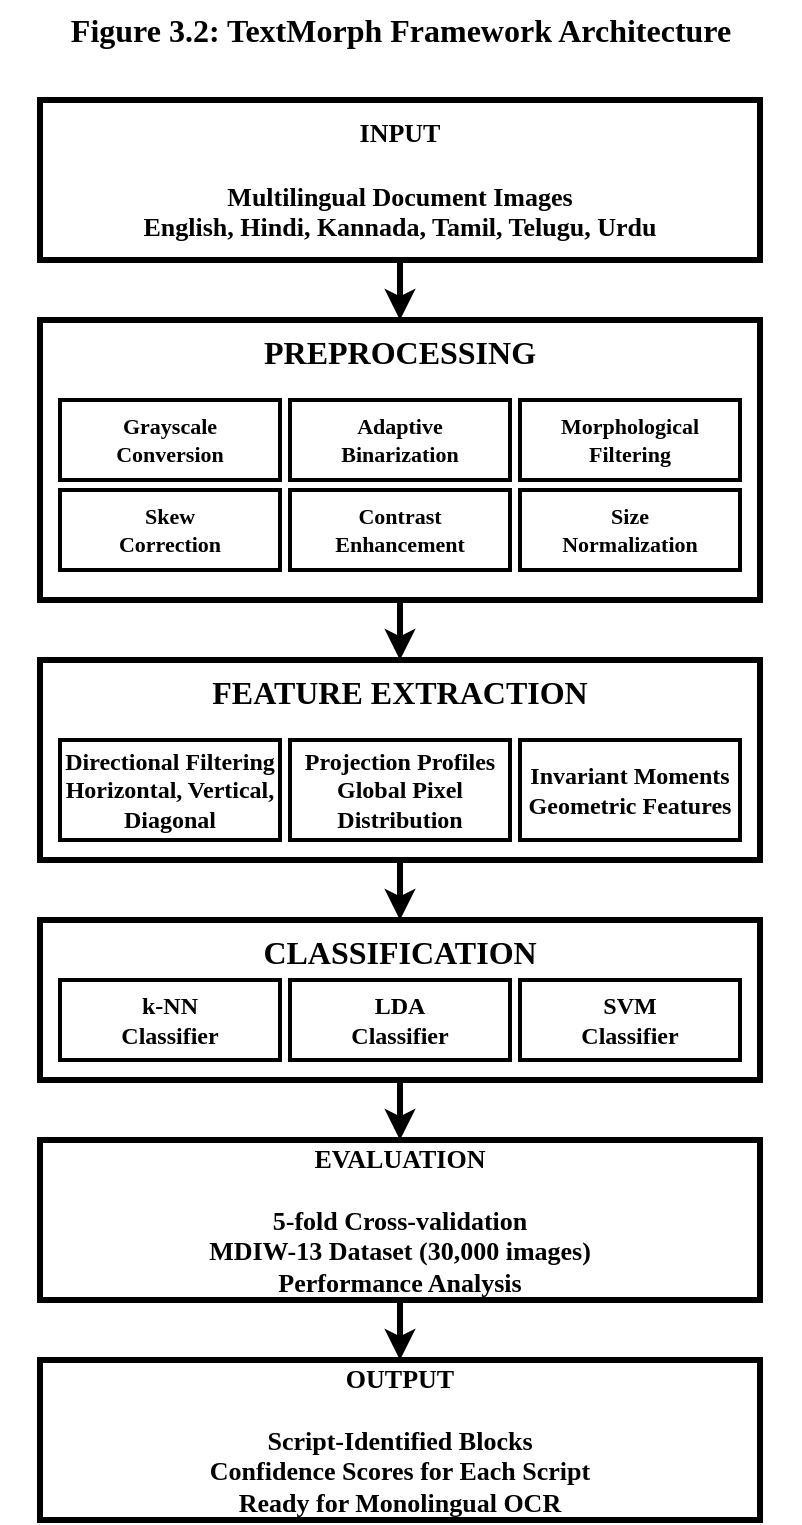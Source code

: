 <mxfile version="28.2.0">
  <diagram name="TextMorph Framework" id="DBjmkEj_RrsqM9E_BH78">
    <mxGraphModel dx="994" dy="592" grid="1" gridSize="10" guides="1" tooltips="1" connect="1" arrows="1" fold="1" page="1" pageScale="1" pageWidth="850" pageHeight="1100" math="0" shadow="0">
      <root>
        <mxCell id="0" />
        <mxCell id="1" parent="0" />
        <mxCell id="Mm_r0fCbizPOe2umCchu-1" value="Figure 3.2: TextMorph Framework Architecture" style="text;html=1;align=center;verticalAlign=middle;resizable=0;points=[];autosize=1;strokeColor=none;fillColor=none;fontSize=16;fontStyle=1;fontFamily=Times New Roman;" vertex="1" parent="1">
          <mxGeometry x="180" y="20" width="400" height="30" as="geometry" />
        </mxCell>
        <mxCell id="Mm_r0fCbizPOe2umCchu-2" value="&lt;b&gt;INPUT&lt;/b&gt;&lt;br&gt;&lt;br&gt;Multilingual Document Images&lt;br&gt;English, Hindi, Kannada, Tamil, Telugu, Urdu" style="rounded=0;whiteSpace=wrap;html=1;strokeWidth=3;fontFamily=Times New Roman;fontSize=13;fontStyle=1;verticalAlign=middle;" vertex="1" parent="1">
          <mxGeometry x="200" y="70" width="360" height="80" as="geometry" />
        </mxCell>
        <mxCell id="Mm_r0fCbizPOe2umCchu-3" value="" style="endArrow=classic;html=1;strokeWidth=3;fontSize=30;exitX=0.5;exitY=1;exitDx=0;exitDy=0;entryX=0.5;entryY=0;entryDx=0;entryDy=0;" edge="1" parent="1" source="Mm_r0fCbizPOe2umCchu-2" target="Mm_r0fCbizPOe2umCchu-4">
          <mxGeometry width="50" height="50" relative="1" as="geometry">
            <mxPoint x="380" y="150" as="sourcePoint" />
            <mxPoint x="380" y="180" as="targetPoint" />
          </mxGeometry>
        </mxCell>
        <mxCell id="Mm_r0fCbizPOe2umCchu-4" value="&lt;b&gt;PREPROCESSING&lt;/b&gt;" style="rounded=0;whiteSpace=wrap;html=1;strokeWidth=3;fontFamily=Times New Roman;fontSize=16;fontStyle=1;verticalAlign=top;" vertex="1" parent="1">
          <mxGeometry x="200" y="180" width="360" height="140" as="geometry" />
        </mxCell>
        <mxCell id="Mm_r0fCbizPOe2umCchu-5" value="Grayscale&lt;br&gt;Conversion" style="rounded=0;whiteSpace=wrap;html=1;strokeWidth=2;fontFamily=Times New Roman;fontSize=11;fontStyle=1;" vertex="1" parent="1">
          <mxGeometry x="210" y="220" width="110" height="40" as="geometry" />
        </mxCell>
        <mxCell id="Mm_r0fCbizPOe2umCchu-6" value="Adaptive&lt;br&gt;Binarization" style="rounded=0;whiteSpace=wrap;html=1;strokeWidth=2;fontFamily=Times New Roman;fontSize=11;fontStyle=1;" vertex="1" parent="1">
          <mxGeometry x="325" y="220" width="110" height="40" as="geometry" />
        </mxCell>
        <mxCell id="Mm_r0fCbizPOe2umCchu-7" value="Morphological&lt;br&gt;Filtering" style="rounded=0;whiteSpace=wrap;html=1;strokeWidth=2;fontFamily=Times New Roman;fontSize=11;fontStyle=1;" vertex="1" parent="1">
          <mxGeometry x="440" y="220" width="110" height="40" as="geometry" />
        </mxCell>
        <mxCell id="Mm_r0fCbizPOe2umCchu-8" value="Skew&lt;br&gt;Correction" style="rounded=0;whiteSpace=wrap;html=1;strokeWidth=2;fontFamily=Times New Roman;fontSize=11;fontStyle=1;" vertex="1" parent="1">
          <mxGeometry x="210" y="265" width="110" height="40" as="geometry" />
        </mxCell>
        <mxCell id="Mm_r0fCbizPOe2umCchu-9" value="Contrast&lt;br&gt;Enhancement" style="rounded=0;whiteSpace=wrap;html=1;strokeWidth=2;fontFamily=Times New Roman;fontSize=11;fontStyle=1;" vertex="1" parent="1">
          <mxGeometry x="325" y="265" width="110" height="40" as="geometry" />
        </mxCell>
        <mxCell id="Mm_r0fCbizPOe2umCchu-10" value="Size&lt;br&gt;Normalization" style="rounded=0;whiteSpace=wrap;html=1;strokeWidth=2;fontFamily=Times New Roman;fontSize=11;fontStyle=1;" vertex="1" parent="1">
          <mxGeometry x="440" y="265" width="110" height="40" as="geometry" />
        </mxCell>
        <mxCell id="Mm_r0fCbizPOe2umCchu-11" value="" style="endArrow=classic;html=1;strokeWidth=3;fontSize=30;exitX=0.5;exitY=1;exitDx=0;exitDy=0;entryX=0.5;entryY=0;entryDx=0;entryDy=0;" edge="1" parent="1" source="Mm_r0fCbizPOe2umCchu-4" target="Mm_r0fCbizPOe2umCchu-12">
          <mxGeometry width="50" height="50" relative="1" as="geometry" />
        </mxCell>
        <mxCell id="Mm_r0fCbizPOe2umCchu-12" value="&lt;b&gt;FEATURE EXTRACTION&lt;/b&gt;" style="rounded=0;whiteSpace=wrap;html=1;strokeWidth=3;fontFamily=Times New Roman;fontSize=16;fontStyle=1;verticalAlign=top;" vertex="1" parent="1">
          <mxGeometry x="200" y="350" width="360" height="100" as="geometry" />
        </mxCell>
        <mxCell id="Mm_r0fCbizPOe2umCchu-13" value="Directional Filtering&lt;br&gt;Horizontal, Vertical, Diagonal" style="rounded=0;whiteSpace=wrap;html=1;strokeWidth=2;fontFamily=Times New Roman;fontSize=12;fontStyle=1;" vertex="1" parent="1">
          <mxGeometry x="210" y="390" width="110" height="50" as="geometry" />
        </mxCell>
        <mxCell id="Mm_r0fCbizPOe2umCchu-14" value="Projection Profiles&lt;br&gt;Global Pixel Distribution" style="rounded=0;whiteSpace=wrap;html=1;strokeWidth=2;fontFamily=Times New Roman;fontSize=12;fontStyle=1;" vertex="1" parent="1">
          <mxGeometry x="325" y="390" width="110" height="50" as="geometry" />
        </mxCell>
        <mxCell id="Mm_r0fCbizPOe2umCchu-15" value="Invariant Moments&lt;br&gt;Geometric Features" style="rounded=0;whiteSpace=wrap;html=1;strokeWidth=2;fontFamily=Times New Roman;fontSize=12;fontStyle=1;" vertex="1" parent="1">
          <mxGeometry x="440" y="390" width="110" height="50" as="geometry" />
        </mxCell>
        <mxCell id="Mm_r0fCbizPOe2umCchu-16" value="" style="endArrow=classic;html=1;strokeWidth=3;fontSize=30;exitX=0.5;exitY=1;exitDx=0;exitDy=0;entryX=0.5;entryY=0;entryDx=0;entryDy=0;" edge="1" parent="1" source="Mm_r0fCbizPOe2umCchu-12" target="Mm_r0fCbizPOe2umCchu-17">
          <mxGeometry width="50" height="50" relative="1" as="geometry" />
        </mxCell>
        <mxCell id="Mm_r0fCbizPOe2umCchu-17" value="&lt;b&gt;CLASSIFICATION&lt;/b&gt;" style="rounded=0;whiteSpace=wrap;html=1;strokeWidth=3;fontFamily=Times New Roman;fontSize=16;fontStyle=1;verticalAlign=top;" vertex="1" parent="1">
          <mxGeometry x="200" y="480" width="360" height="80" as="geometry" />
        </mxCell>
        <mxCell id="Mm_r0fCbizPOe2umCchu-18" value="k-NN&lt;br&gt;Classifier" style="rounded=0;whiteSpace=wrap;html=1;strokeWidth=2;fontFamily=Times New Roman;fontSize=12;fontStyle=1;" vertex="1" parent="1">
          <mxGeometry x="210" y="510" width="110" height="40" as="geometry" />
        </mxCell>
        <mxCell id="Mm_r0fCbizPOe2umCchu-19" value="LDA&lt;br&gt;Classifier" style="rounded=0;whiteSpace=wrap;html=1;strokeWidth=2;fontFamily=Times New Roman;fontSize=12;fontStyle=1;" vertex="1" parent="1">
          <mxGeometry x="325" y="510" width="110" height="40" as="geometry" />
        </mxCell>
        <mxCell id="Mm_r0fCbizPOe2umCchu-20" value="SVM&lt;br&gt;Classifier" style="rounded=0;whiteSpace=wrap;html=1;strokeWidth=2;fontFamily=Times New Roman;fontSize=12;fontStyle=1;" vertex="1" parent="1">
          <mxGeometry x="440" y="510" width="110" height="40" as="geometry" />
        </mxCell>
        <mxCell id="Mm_r0fCbizPOe2umCchu-21" value="" style="endArrow=classic;html=1;strokeWidth=3;fontSize=30;exitX=0.5;exitY=1;exitDx=0;exitDy=0;entryX=0.5;entryY=0;entryDx=0;entryDy=0;" edge="1" parent="1" source="Mm_r0fCbizPOe2umCchu-17" target="Mm_r0fCbizPOe2umCchu-22">
          <mxGeometry width="50" height="50" relative="1" as="geometry" />
        </mxCell>
        <mxCell id="Mm_r0fCbizPOe2umCchu-22" value="&lt;b&gt;EVALUATION&lt;/b&gt;&lt;br&gt;&lt;br&gt;5-fold Cross-validation&lt;br&gt;MDIW-13 Dataset (30,000 images)&lt;br&gt;Performance Analysis" style="rounded=0;whiteSpace=wrap;html=1;strokeWidth=3;fontFamily=Times New Roman;fontSize=13;fontStyle=1;verticalAlign=middle;" vertex="1" parent="1">
          <mxGeometry x="200" y="590" width="360" height="80" as="geometry" />
        </mxCell>
        <mxCell id="Mm_r0fCbizPOe2umCchu-23" value="" style="endArrow=classic;html=1;strokeWidth=3;fontSize=30;exitX=0.5;exitY=1;exitDx=0;exitDy=0;entryX=0.5;entryY=0;entryDx=0;entryDy=0;" edge="1" parent="1" source="Mm_r0fCbizPOe2umCchu-22" target="Mm_r0fCbizPOe2umCchu-24">
          <mxGeometry width="50" height="50" relative="1" as="geometry" />
        </mxCell>
        <mxCell id="Mm_r0fCbizPOe2umCchu-24" value="&lt;b&gt;OUTPUT&lt;/b&gt;&lt;br&gt;&lt;br&gt;Script-Identified Blocks&lt;br&gt;Confidence Scores for Each Script&lt;br&gt;Ready for Monolingual OCR" style="rounded=0;whiteSpace=wrap;html=1;strokeWidth=3;fontFamily=Times New Roman;fontSize=13;fontStyle=1;verticalAlign=middle;" vertex="1" parent="1">
          <mxGeometry x="200" y="700" width="360" height="80" as="geometry" />
        </mxCell>
      </root>
    </mxGraphModel>
  </diagram>
</mxfile>
